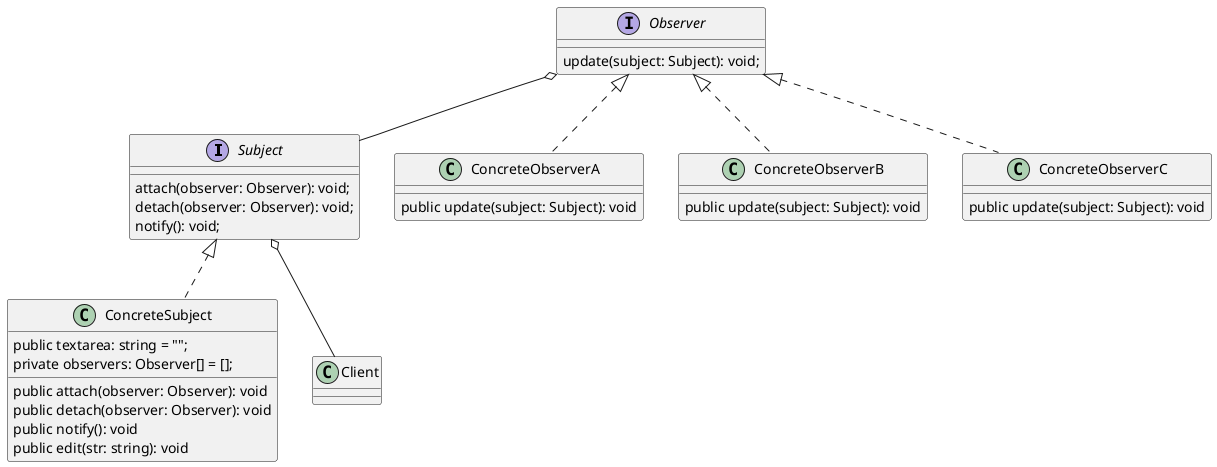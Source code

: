 @startuml Section1
interface Subject {
  attach(observer: Observer): void;
  detach(observer: Observer): void;
  notify(): void;
}

class ConcreteSubject implements Subject {
  public textarea: string = "";
  private observers: Observer[] = [];
  public attach(observer: Observer): void
  public detach(observer: Observer): void
  public notify(): void
  public edit(str: string): void
}


interface Observer {
  update(subject: Subject): void;
}

class ConcreteObserverA implements Observer {
  public update(subject: Subject): void
}

class ConcreteObserverB implements Observer {
  public update(subject: Subject): void
}

class ConcreteObserverC implements Observer {
  public update(subject: Subject): void
}

Observer o-- Subject
Subject o-- Client
@enduml
